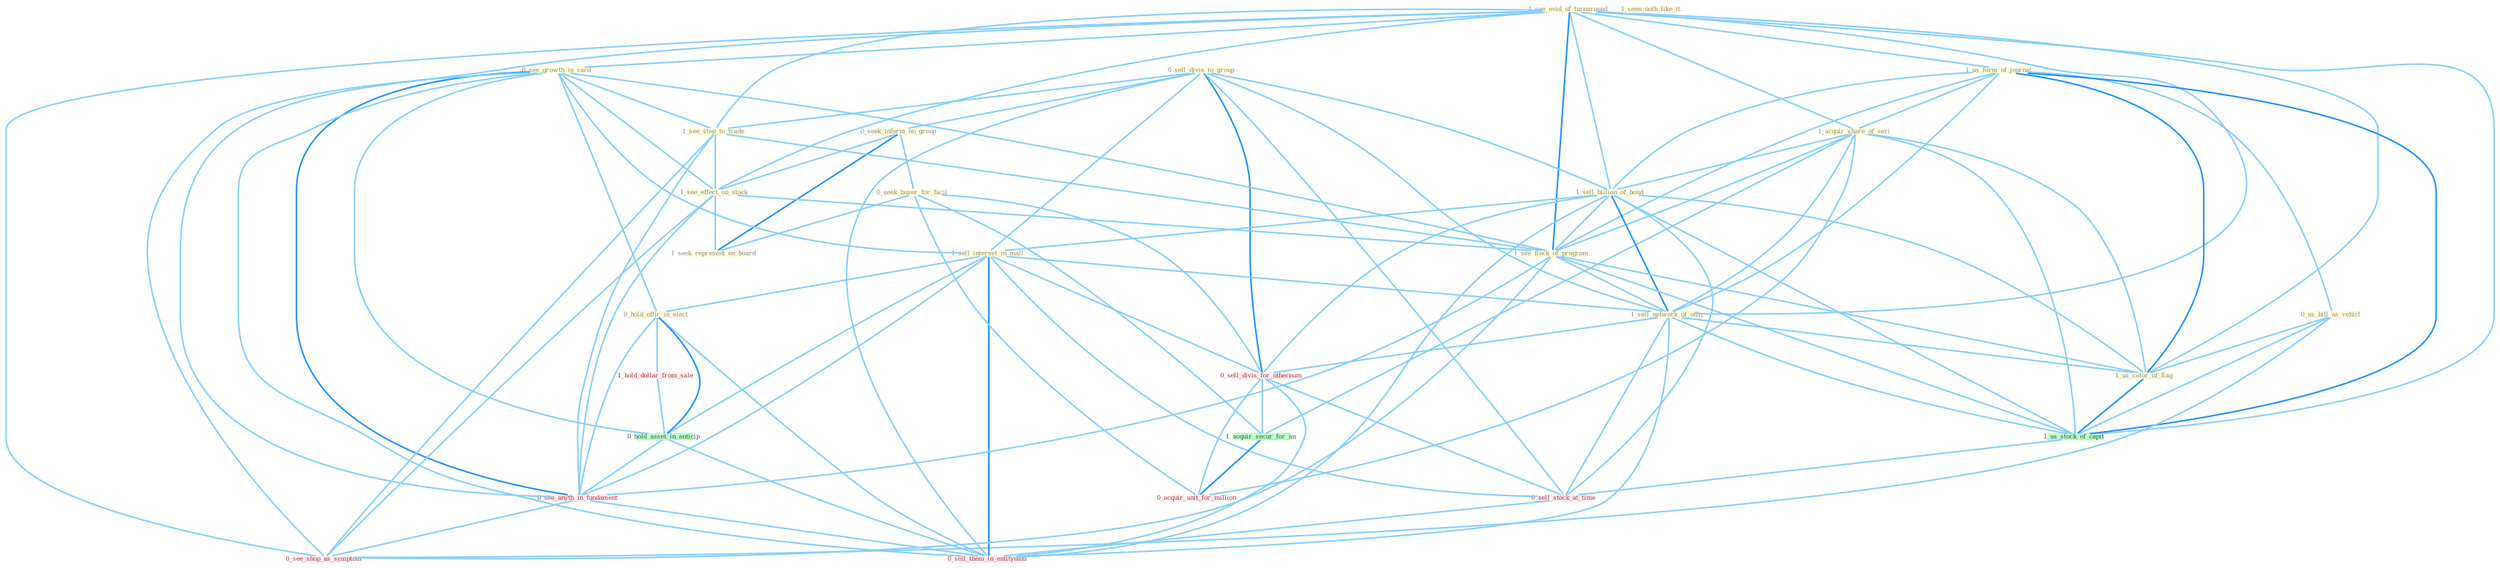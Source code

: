 Graph G{ 
    node
    [shape=polygon,style=filled,width=.5,height=.06,color="#BDFCC9",fixedsize=true,fontsize=4,
    fontcolor="#2f4f4f"];
    {node
    [color="#ffffe0", fontcolor="#8b7d6b"] "1_see_evid_of_turnaround " "0_sell_divis_to_group " "1_us_form_of_journal " "0_seek_inform_on_group " "1_seen_noth_like_it " "0_us_bill_as_vehicl " "0_see_growth_in_card " "1_see_step_to_trade " "1_acquir_share_of_seri " "1_sell_billion_of_bond " "1_see_effect_on_stock " "1_sell_interest_in_mall " "0_seek_buyer_for_facil " "1_see_flock_of_program " "0_hold_offic_in_elect " "1_seek_represent_on_board " "1_sell_network_of_offic " "1_us_color_of_flag "}
{node [color="#fff0f5", fontcolor="#b22222"] "0_sell_divis_for_othernum " "1_hold_dollar_from_sale " "0_sell_stock_at_time " "0_see_anyth_in_fundament " "0_acquir_unit_for_million " "0_see_shop_as_symptom " "0_sell_them_in_entitynam "}
edge [color="#B0E2FF"];

	"1_see_evid_of_turnaround " -- "1_us_form_of_journal " [w="1", color="#87cefa" ];
	"1_see_evid_of_turnaround " -- "0_see_growth_in_card " [w="1", color="#87cefa" ];
	"1_see_evid_of_turnaround " -- "1_see_step_to_trade " [w="1", color="#87cefa" ];
	"1_see_evid_of_turnaround " -- "1_acquir_share_of_seri " [w="1", color="#87cefa" ];
	"1_see_evid_of_turnaround " -- "1_sell_billion_of_bond " [w="1", color="#87cefa" ];
	"1_see_evid_of_turnaround " -- "1_see_effect_on_stock " [w="1", color="#87cefa" ];
	"1_see_evid_of_turnaround " -- "1_see_flock_of_program " [w="2", color="#1e90ff" , len=0.8];
	"1_see_evid_of_turnaround " -- "1_sell_network_of_offic " [w="1", color="#87cefa" ];
	"1_see_evid_of_turnaround " -- "1_us_color_of_flag " [w="1", color="#87cefa" ];
	"1_see_evid_of_turnaround " -- "1_us_stock_of_capit " [w="1", color="#87cefa" ];
	"1_see_evid_of_turnaround " -- "0_see_anyth_in_fundament " [w="1", color="#87cefa" ];
	"1_see_evid_of_turnaround " -- "0_see_shop_as_symptom " [w="1", color="#87cefa" ];
	"0_sell_divis_to_group " -- "0_seek_inform_on_group " [w="1", color="#87cefa" ];
	"0_sell_divis_to_group " -- "1_see_step_to_trade " [w="1", color="#87cefa" ];
	"0_sell_divis_to_group " -- "1_sell_billion_of_bond " [w="1", color="#87cefa" ];
	"0_sell_divis_to_group " -- "1_sell_interest_in_mall " [w="1", color="#87cefa" ];
	"0_sell_divis_to_group " -- "1_sell_network_of_offic " [w="1", color="#87cefa" ];
	"0_sell_divis_to_group " -- "0_sell_divis_for_othernum " [w="2", color="#1e90ff" , len=0.8];
	"0_sell_divis_to_group " -- "0_sell_stock_at_time " [w="1", color="#87cefa" ];
	"0_sell_divis_to_group " -- "0_sell_them_in_entitynam " [w="1", color="#87cefa" ];
	"1_us_form_of_journal " -- "0_us_bill_as_vehicl " [w="1", color="#87cefa" ];
	"1_us_form_of_journal " -- "1_acquir_share_of_seri " [w="1", color="#87cefa" ];
	"1_us_form_of_journal " -- "1_sell_billion_of_bond " [w="1", color="#87cefa" ];
	"1_us_form_of_journal " -- "1_see_flock_of_program " [w="1", color="#87cefa" ];
	"1_us_form_of_journal " -- "1_sell_network_of_offic " [w="1", color="#87cefa" ];
	"1_us_form_of_journal " -- "1_us_color_of_flag " [w="2", color="#1e90ff" , len=0.8];
	"1_us_form_of_journal " -- "1_us_stock_of_capit " [w="2", color="#1e90ff" , len=0.8];
	"0_seek_inform_on_group " -- "1_see_effect_on_stock " [w="1", color="#87cefa" ];
	"0_seek_inform_on_group " -- "0_seek_buyer_for_facil " [w="1", color="#87cefa" ];
	"0_seek_inform_on_group " -- "1_seek_represent_on_board " [w="2", color="#1e90ff" , len=0.8];
	"0_us_bill_as_vehicl " -- "1_us_color_of_flag " [w="1", color="#87cefa" ];
	"0_us_bill_as_vehicl " -- "1_us_stock_of_capit " [w="1", color="#87cefa" ];
	"0_us_bill_as_vehicl " -- "0_see_shop_as_symptom " [w="1", color="#87cefa" ];
	"0_see_growth_in_card " -- "1_see_step_to_trade " [w="1", color="#87cefa" ];
	"0_see_growth_in_card " -- "1_see_effect_on_stock " [w="1", color="#87cefa" ];
	"0_see_growth_in_card " -- "1_sell_interest_in_mall " [w="1", color="#87cefa" ];
	"0_see_growth_in_card " -- "1_see_flock_of_program " [w="1", color="#87cefa" ];
	"0_see_growth_in_card " -- "0_hold_offic_in_elect " [w="1", color="#87cefa" ];
	"0_see_growth_in_card " -- "0_hold_asset_in_anticip " [w="1", color="#87cefa" ];
	"0_see_growth_in_card " -- "0_see_anyth_in_fundament " [w="2", color="#1e90ff" , len=0.8];
	"0_see_growth_in_card " -- "0_see_shop_as_symptom " [w="1", color="#87cefa" ];
	"0_see_growth_in_card " -- "0_sell_them_in_entitynam " [w="1", color="#87cefa" ];
	"1_see_step_to_trade " -- "1_see_effect_on_stock " [w="1", color="#87cefa" ];
	"1_see_step_to_trade " -- "1_see_flock_of_program " [w="1", color="#87cefa" ];
	"1_see_step_to_trade " -- "0_see_anyth_in_fundament " [w="1", color="#87cefa" ];
	"1_see_step_to_trade " -- "0_see_shop_as_symptom " [w="1", color="#87cefa" ];
	"1_acquir_share_of_seri " -- "1_sell_billion_of_bond " [w="1", color="#87cefa" ];
	"1_acquir_share_of_seri " -- "1_see_flock_of_program " [w="1", color="#87cefa" ];
	"1_acquir_share_of_seri " -- "1_sell_network_of_offic " [w="1", color="#87cefa" ];
	"1_acquir_share_of_seri " -- "1_us_color_of_flag " [w="1", color="#87cefa" ];
	"1_acquir_share_of_seri " -- "1_acquir_secur_for_an " [w="1", color="#87cefa" ];
	"1_acquir_share_of_seri " -- "1_us_stock_of_capit " [w="1", color="#87cefa" ];
	"1_acquir_share_of_seri " -- "0_acquir_unit_for_million " [w="1", color="#87cefa" ];
	"1_sell_billion_of_bond " -- "1_sell_interest_in_mall " [w="1", color="#87cefa" ];
	"1_sell_billion_of_bond " -- "1_see_flock_of_program " [w="1", color="#87cefa" ];
	"1_sell_billion_of_bond " -- "1_sell_network_of_offic " [w="2", color="#1e90ff" , len=0.8];
	"1_sell_billion_of_bond " -- "1_us_color_of_flag " [w="1", color="#87cefa" ];
	"1_sell_billion_of_bond " -- "0_sell_divis_for_othernum " [w="1", color="#87cefa" ];
	"1_sell_billion_of_bond " -- "1_us_stock_of_capit " [w="1", color="#87cefa" ];
	"1_sell_billion_of_bond " -- "0_sell_stock_at_time " [w="1", color="#87cefa" ];
	"1_sell_billion_of_bond " -- "0_sell_them_in_entitynam " [w="1", color="#87cefa" ];
	"1_see_effect_on_stock " -- "1_see_flock_of_program " [w="1", color="#87cefa" ];
	"1_see_effect_on_stock " -- "1_seek_represent_on_board " [w="1", color="#87cefa" ];
	"1_see_effect_on_stock " -- "0_see_anyth_in_fundament " [w="1", color="#87cefa" ];
	"1_see_effect_on_stock " -- "0_see_shop_as_symptom " [w="1", color="#87cefa" ];
	"1_sell_interest_in_mall " -- "0_hold_offic_in_elect " [w="1", color="#87cefa" ];
	"1_sell_interest_in_mall " -- "1_sell_network_of_offic " [w="1", color="#87cefa" ];
	"1_sell_interest_in_mall " -- "0_sell_divis_for_othernum " [w="1", color="#87cefa" ];
	"1_sell_interest_in_mall " -- "0_hold_asset_in_anticip " [w="1", color="#87cefa" ];
	"1_sell_interest_in_mall " -- "0_sell_stock_at_time " [w="1", color="#87cefa" ];
	"1_sell_interest_in_mall " -- "0_see_anyth_in_fundament " [w="1", color="#87cefa" ];
	"1_sell_interest_in_mall " -- "0_sell_them_in_entitynam " [w="2", color="#1e90ff" , len=0.8];
	"0_seek_buyer_for_facil " -- "1_seek_represent_on_board " [w="1", color="#87cefa" ];
	"0_seek_buyer_for_facil " -- "0_sell_divis_for_othernum " [w="1", color="#87cefa" ];
	"0_seek_buyer_for_facil " -- "1_acquir_secur_for_an " [w="1", color="#87cefa" ];
	"0_seek_buyer_for_facil " -- "0_acquir_unit_for_million " [w="1", color="#87cefa" ];
	"1_see_flock_of_program " -- "1_sell_network_of_offic " [w="1", color="#87cefa" ];
	"1_see_flock_of_program " -- "1_us_color_of_flag " [w="1", color="#87cefa" ];
	"1_see_flock_of_program " -- "1_us_stock_of_capit " [w="1", color="#87cefa" ];
	"1_see_flock_of_program " -- "0_see_anyth_in_fundament " [w="1", color="#87cefa" ];
	"1_see_flock_of_program " -- "0_see_shop_as_symptom " [w="1", color="#87cefa" ];
	"0_hold_offic_in_elect " -- "1_hold_dollar_from_sale " [w="1", color="#87cefa" ];
	"0_hold_offic_in_elect " -- "0_hold_asset_in_anticip " [w="2", color="#1e90ff" , len=0.8];
	"0_hold_offic_in_elect " -- "0_see_anyth_in_fundament " [w="1", color="#87cefa" ];
	"0_hold_offic_in_elect " -- "0_sell_them_in_entitynam " [w="1", color="#87cefa" ];
	"1_sell_network_of_offic " -- "1_us_color_of_flag " [w="1", color="#87cefa" ];
	"1_sell_network_of_offic " -- "0_sell_divis_for_othernum " [w="1", color="#87cefa" ];
	"1_sell_network_of_offic " -- "1_us_stock_of_capit " [w="1", color="#87cefa" ];
	"1_sell_network_of_offic " -- "0_sell_stock_at_time " [w="1", color="#87cefa" ];
	"1_sell_network_of_offic " -- "0_sell_them_in_entitynam " [w="1", color="#87cefa" ];
	"1_us_color_of_flag " -- "1_us_stock_of_capit " [w="2", color="#1e90ff" , len=0.8];
	"0_sell_divis_for_othernum " -- "1_acquir_secur_for_an " [w="1", color="#87cefa" ];
	"0_sell_divis_for_othernum " -- "0_sell_stock_at_time " [w="1", color="#87cefa" ];
	"0_sell_divis_for_othernum " -- "0_acquir_unit_for_million " [w="1", color="#87cefa" ];
	"0_sell_divis_for_othernum " -- "0_sell_them_in_entitynam " [w="1", color="#87cefa" ];
	"1_acquir_secur_for_an " -- "0_acquir_unit_for_million " [w="2", color="#1e90ff" , len=0.8];
	"1_us_stock_of_capit " -- "0_sell_stock_at_time " [w="1", color="#87cefa" ];
	"1_hold_dollar_from_sale " -- "0_hold_asset_in_anticip " [w="1", color="#87cefa" ];
	"0_hold_asset_in_anticip " -- "0_see_anyth_in_fundament " [w="1", color="#87cefa" ];
	"0_hold_asset_in_anticip " -- "0_sell_them_in_entitynam " [w="1", color="#87cefa" ];
	"0_sell_stock_at_time " -- "0_sell_them_in_entitynam " [w="1", color="#87cefa" ];
	"0_see_anyth_in_fundament " -- "0_see_shop_as_symptom " [w="1", color="#87cefa" ];
	"0_see_anyth_in_fundament " -- "0_sell_them_in_entitynam " [w="1", color="#87cefa" ];
}